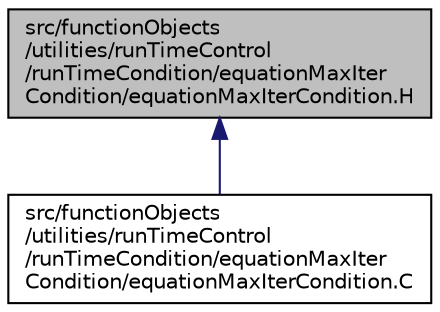 digraph "src/functionObjects/utilities/runTimeControl/runTimeCondition/equationMaxIterCondition/equationMaxIterCondition.H"
{
  bgcolor="transparent";
  edge [fontname="Helvetica",fontsize="10",labelfontname="Helvetica",labelfontsize="10"];
  node [fontname="Helvetica",fontsize="10",shape=record];
  Node1 [label="src/functionObjects\l/utilities/runTimeControl\l/runTimeCondition/equationMaxIter\lCondition/equationMaxIterCondition.H",height=0.2,width=0.4,color="black", fillcolor="grey75", style="filled" fontcolor="black"];
  Node1 -> Node2 [dir="back",color="midnightblue",fontsize="10",style="solid",fontname="Helvetica"];
  Node2 [label="src/functionObjects\l/utilities/runTimeControl\l/runTimeCondition/equationMaxIter\lCondition/equationMaxIterCondition.C",height=0.2,width=0.4,color="black",URL="$equationMaxIterCondition_8C.html"];
}
